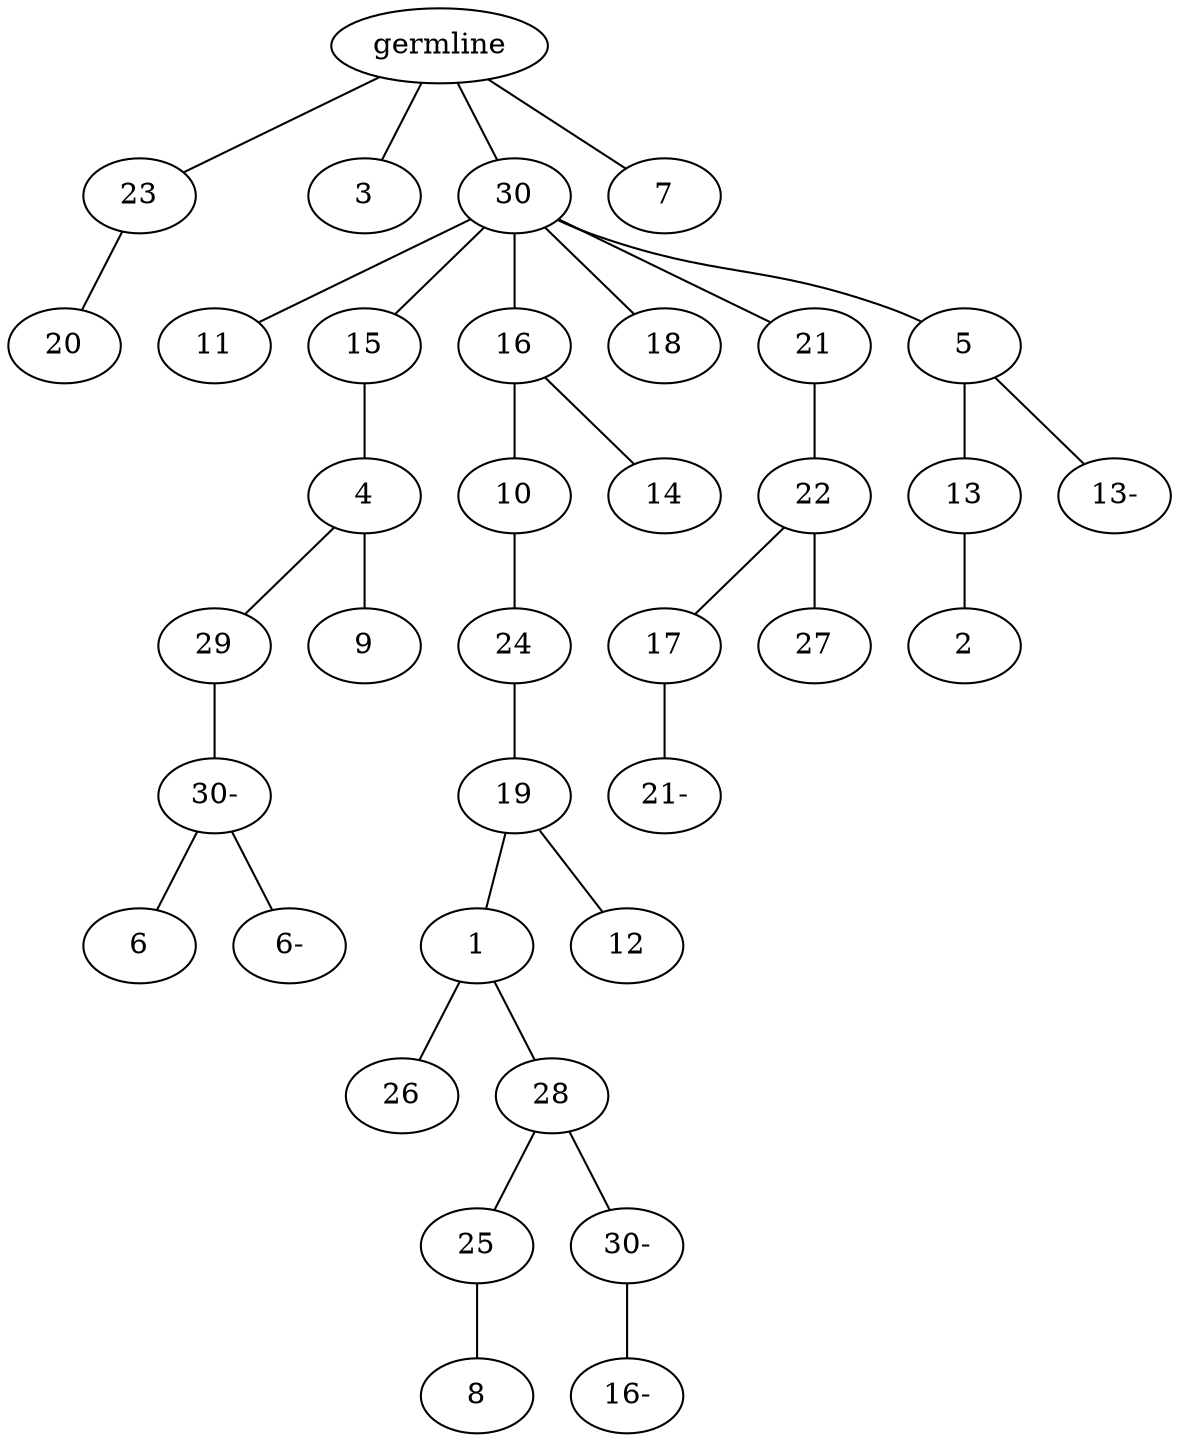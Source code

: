 graph tree {
    "140336101030208" [label="germline"];
    "140336094359904" [label="23"];
    "140336094363312" [label="20"];
    "140336094362160" [label="3"];
    "140336094362976" [label="30"];
    "140336094360912" [label="11"];
    "140336094363360" [label="15"];
    "140336094361920" [label="4"];
    "140336094363264" [label="29"];
    "140336100470160" [label="30-"];
    "140336100470352" [label="6"];
    "140336100467712" [label="6-"];
    "140336094361824" [label="9"];
    "140336094362928" [label="16"];
    "140336100436432" [label="10"];
    "140336100434128" [label="24"];
    "140336100436288" [label="19"];
    "140336100436384" [label="1"];
    "140336100437008" [label="26"];
    "140336100435952" [label="28"];
    "140336100436048" [label="25"];
    "140336100437488" [label="8"];
    "140336100436960" [label="30-"];
    "140336100435232" [label="16-"];
    "140336100434080" [label="12"];
    "140336100437152" [label="14"];
    "140336094362688" [label="18"];
    "140336100436912" [label="21"];
    "140336100437872" [label="22"];
    "140336100434752" [label="17"];
    "140336100436336" [label="21-"];
    "140336100437248" [label="27"];
    "140336100435424" [label="5"];
    "140336100434944" [label="13"];
    "140336100467088" [label="2"];
    "140336100437824" [label="13-"];
    "140336094362592" [label="7"];
    "140336101030208" -- "140336094359904";
    "140336101030208" -- "140336094362160";
    "140336101030208" -- "140336094362976";
    "140336101030208" -- "140336094362592";
    "140336094359904" -- "140336094363312";
    "140336094362976" -- "140336094360912";
    "140336094362976" -- "140336094363360";
    "140336094362976" -- "140336094362928";
    "140336094362976" -- "140336094362688";
    "140336094362976" -- "140336100436912";
    "140336094362976" -- "140336100435424";
    "140336094363360" -- "140336094361920";
    "140336094361920" -- "140336094363264";
    "140336094361920" -- "140336094361824";
    "140336094363264" -- "140336100470160";
    "140336100470160" -- "140336100470352";
    "140336100470160" -- "140336100467712";
    "140336094362928" -- "140336100436432";
    "140336094362928" -- "140336100437152";
    "140336100436432" -- "140336100434128";
    "140336100434128" -- "140336100436288";
    "140336100436288" -- "140336100436384";
    "140336100436288" -- "140336100434080";
    "140336100436384" -- "140336100437008";
    "140336100436384" -- "140336100435952";
    "140336100435952" -- "140336100436048";
    "140336100435952" -- "140336100436960";
    "140336100436048" -- "140336100437488";
    "140336100436960" -- "140336100435232";
    "140336100436912" -- "140336100437872";
    "140336100437872" -- "140336100434752";
    "140336100437872" -- "140336100437248";
    "140336100434752" -- "140336100436336";
    "140336100435424" -- "140336100434944";
    "140336100435424" -- "140336100437824";
    "140336100434944" -- "140336100467088";
}
